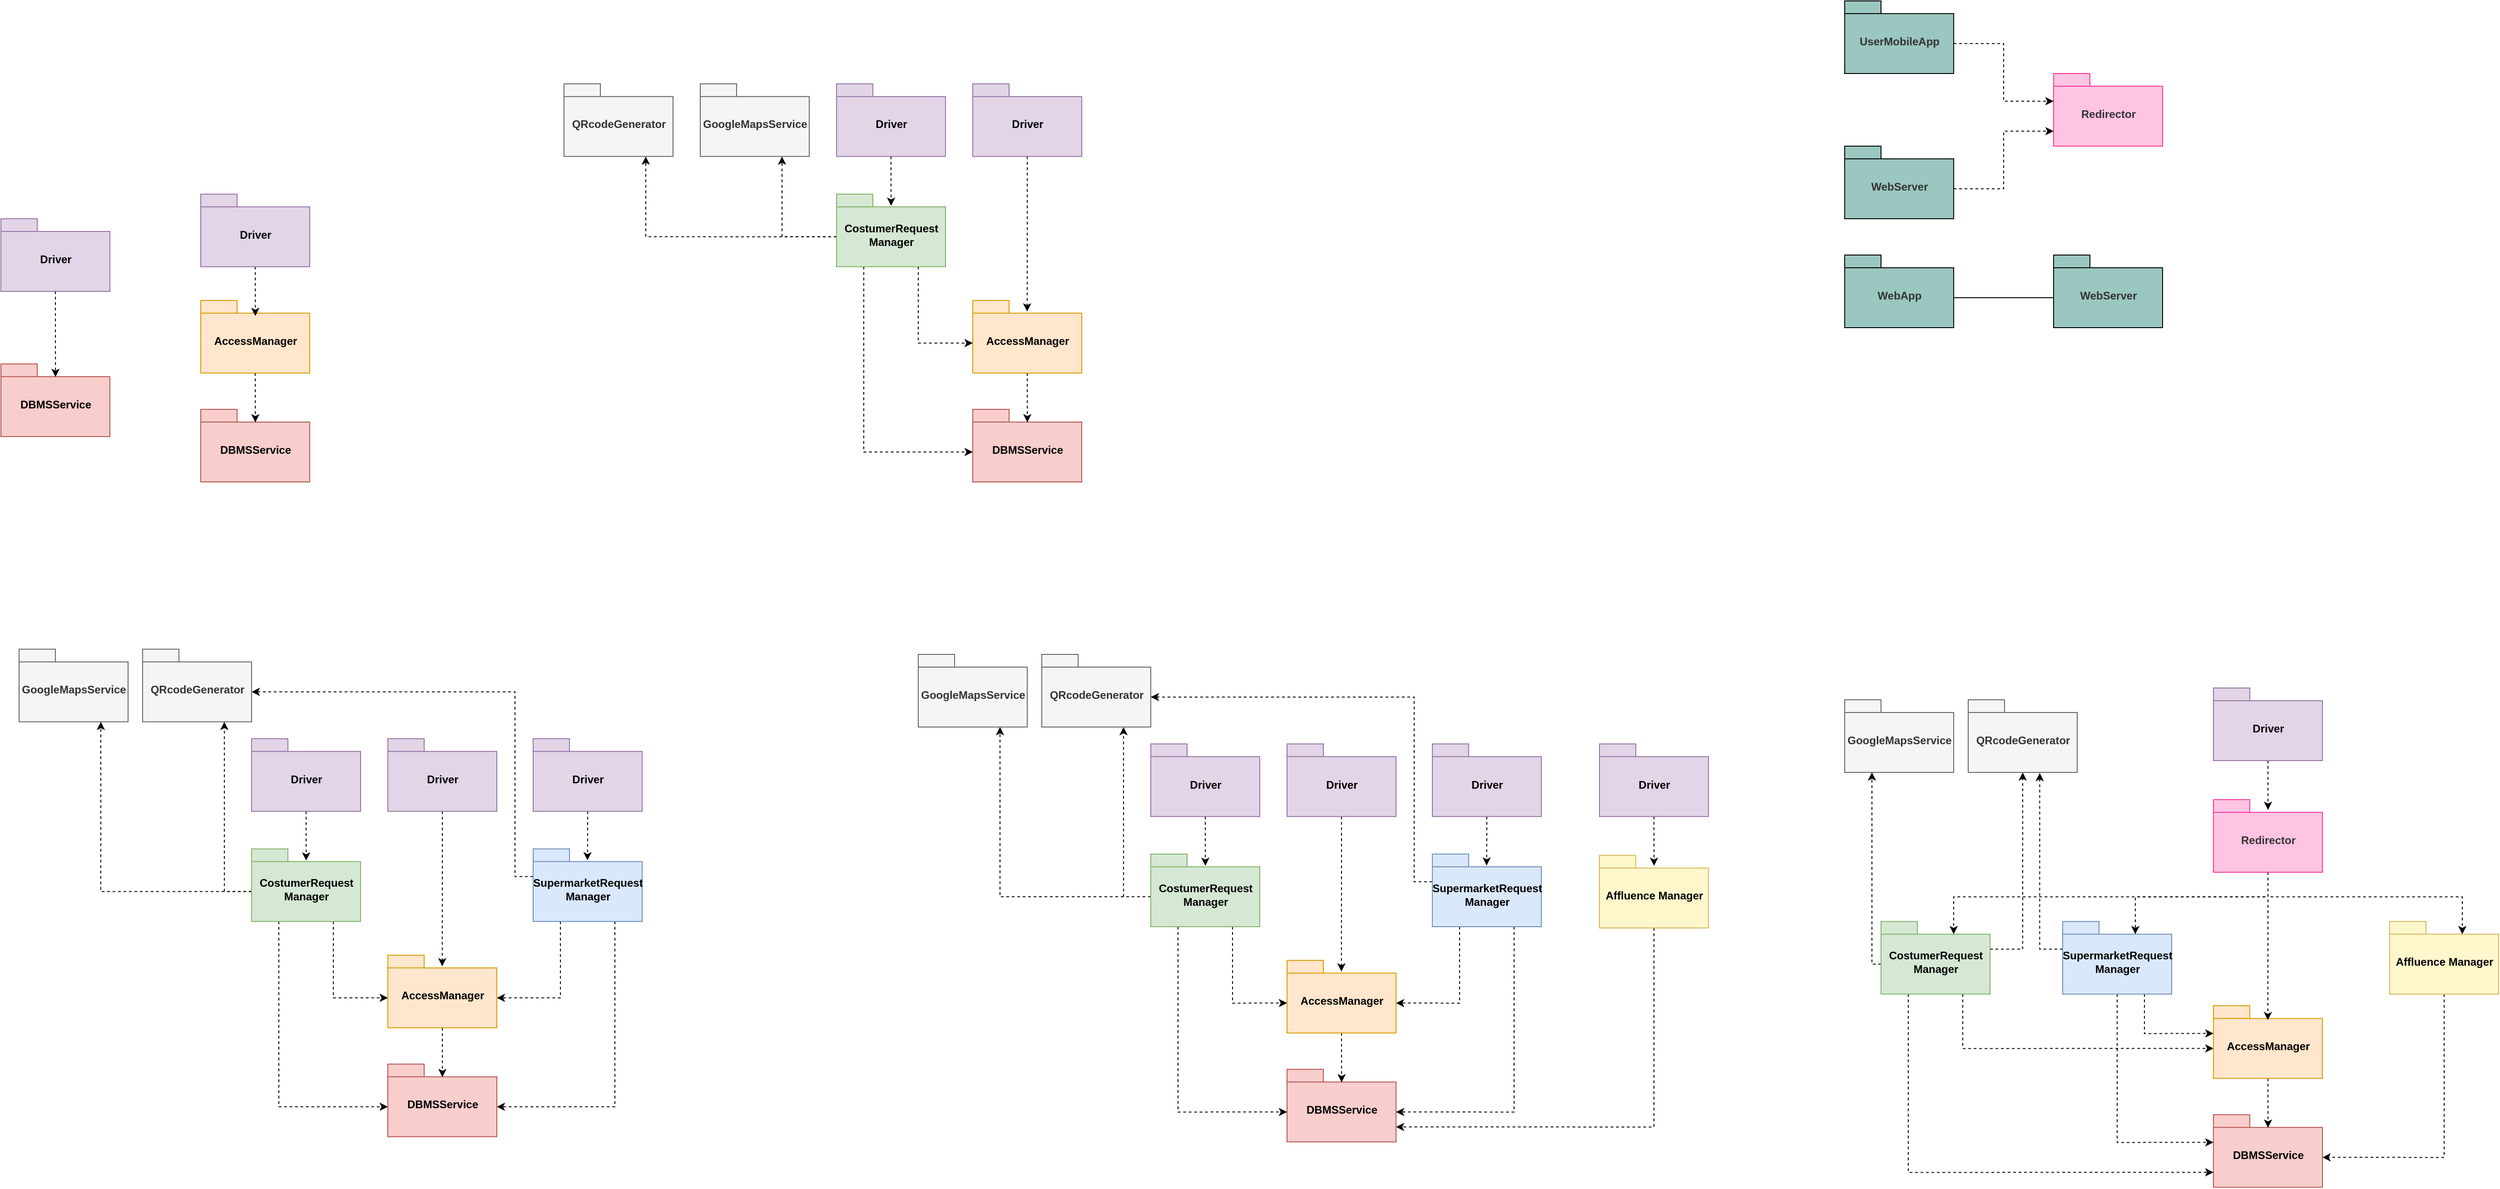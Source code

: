 <mxfile version="14.1.1" type="onedrive"><diagram id="ttLdb3v4LvWyRn3Yv7F-" name="Page-1"><mxGraphModel dx="1303" dy="1951" grid="1" gridSize="10" guides="1" tooltips="1" connect="1" arrows="1" fold="1" page="1" pageScale="1" pageWidth="827" pageHeight="1169" math="0" shadow="0"><root><mxCell id="0"/><mxCell id="1" parent="0"/><mxCell id="5z01zY3K4w5ofMoWlwJR-1" value="DBMSService" style="shape=folder;fontStyle=1;spacingTop=10;tabWidth=40;tabHeight=14;tabPosition=left;html=1;fillColor=#f8cecc;strokeColor=#b85450;" parent="1" vertex="1"><mxGeometry x="80" y="160" width="120" height="80" as="geometry"/></mxCell><mxCell id="5z01zY3K4w5ofMoWlwJR-4" style="edgeStyle=orthogonalEdgeStyle;rounded=0;orthogonalLoop=1;jettySize=auto;html=1;exitX=0.5;exitY=1;exitDx=0;exitDy=0;exitPerimeter=0;entryX=0.501;entryY=0.179;entryDx=0;entryDy=0;entryPerimeter=0;dashed=1;" parent="1" source="5z01zY3K4w5ofMoWlwJR-2" target="5z01zY3K4w5ofMoWlwJR-1" edge="1"><mxGeometry relative="1" as="geometry"/></mxCell><mxCell id="5z01zY3K4w5ofMoWlwJR-2" value="Driver" style="shape=folder;fontStyle=1;spacingTop=10;tabWidth=40;tabHeight=14;tabPosition=left;html=1;fillColor=#e1d5e7;strokeColor=#9673a6;" parent="1" vertex="1"><mxGeometry x="80" width="120" height="80" as="geometry"/></mxCell><mxCell id="5z01zY3K4w5ofMoWlwJR-5" value="DBMSService" style="shape=folder;fontStyle=1;spacingTop=10;tabWidth=40;tabHeight=14;tabPosition=left;html=1;fillColor=#f8cecc;strokeColor=#b85450;" parent="1" vertex="1"><mxGeometry x="300" y="210" width="120" height="80" as="geometry"/></mxCell><mxCell id="5z01zY3K4w5ofMoWlwJR-6" style="edgeStyle=orthogonalEdgeStyle;rounded=0;orthogonalLoop=1;jettySize=auto;html=1;exitX=0.5;exitY=1;exitDx=0;exitDy=0;exitPerimeter=0;entryX=0.501;entryY=0.179;entryDx=0;entryDy=0;entryPerimeter=0;dashed=1;" parent="1" source="5z01zY3K4w5ofMoWlwJR-7" target="5z01zY3K4w5ofMoWlwJR-5" edge="1"><mxGeometry relative="1" as="geometry"/></mxCell><mxCell id="5z01zY3K4w5ofMoWlwJR-7" value="AccessManager" style="shape=folder;fontStyle=1;spacingTop=10;tabWidth=40;tabHeight=14;tabPosition=left;html=1;fillColor=#ffe6cc;strokeColor=#d79b00;" parent="1" vertex="1"><mxGeometry x="300" y="90" width="120" height="80" as="geometry"/></mxCell><mxCell id="5z01zY3K4w5ofMoWlwJR-9" style="edgeStyle=orthogonalEdgeStyle;rounded=0;orthogonalLoop=1;jettySize=auto;html=1;exitX=0.5;exitY=1;exitDx=0;exitDy=0;exitPerimeter=0;entryX=0.501;entryY=0.179;entryDx=0;entryDy=0;entryPerimeter=0;dashed=1;" parent="1" source="5z01zY3K4w5ofMoWlwJR-10" edge="1"><mxGeometry relative="1" as="geometry"><mxPoint x="360.12" y="107.16" as="targetPoint"/></mxGeometry></mxCell><mxCell id="5z01zY3K4w5ofMoWlwJR-10" value="Driver" style="shape=folder;fontStyle=1;spacingTop=10;tabWidth=40;tabHeight=14;tabPosition=left;html=1;fillColor=#e1d5e7;strokeColor=#9673a6;" parent="1" vertex="1"><mxGeometry x="300" y="-27.16" width="120" height="80" as="geometry"/></mxCell><mxCell id="5z01zY3K4w5ofMoWlwJR-11" value="DBMSService" style="shape=folder;fontStyle=1;spacingTop=10;tabWidth=40;tabHeight=14;tabPosition=left;html=1;fillColor=#f8cecc;strokeColor=#b85450;" parent="1" vertex="1"><mxGeometry x="1150" y="210" width="120" height="80" as="geometry"/></mxCell><mxCell id="5z01zY3K4w5ofMoWlwJR-12" style="edgeStyle=orthogonalEdgeStyle;rounded=0;orthogonalLoop=1;jettySize=auto;html=1;exitX=0.5;exitY=1;exitDx=0;exitDy=0;exitPerimeter=0;entryX=0.501;entryY=0.179;entryDx=0;entryDy=0;entryPerimeter=0;dashed=1;" parent="1" source="5z01zY3K4w5ofMoWlwJR-13" target="5z01zY3K4w5ofMoWlwJR-11" edge="1"><mxGeometry relative="1" as="geometry"/></mxCell><mxCell id="5z01zY3K4w5ofMoWlwJR-13" value="AccessManager" style="shape=folder;fontStyle=1;spacingTop=10;tabWidth=40;tabHeight=14;tabPosition=left;html=1;fillColor=#ffe6cc;strokeColor=#d79b00;" parent="1" vertex="1"><mxGeometry x="1150" y="90" width="120" height="80" as="geometry"/></mxCell><mxCell id="5z01zY3K4w5ofMoWlwJR-14" style="edgeStyle=orthogonalEdgeStyle;rounded=0;orthogonalLoop=1;jettySize=auto;html=1;exitX=0.5;exitY=1;exitDx=0;exitDy=0;exitPerimeter=0;entryX=0.501;entryY=0.179;entryDx=0;entryDy=0;entryPerimeter=0;dashed=1;" parent="1" source="5z01zY3K4w5ofMoWlwJR-15" edge="1"><mxGeometry relative="1" as="geometry"><mxPoint x="1060.12" y="-14.26" as="targetPoint"/></mxGeometry></mxCell><mxCell id="5z01zY3K4w5ofMoWlwJR-15" value="Driver" style="shape=folder;fontStyle=1;spacingTop=10;tabWidth=40;tabHeight=14;tabPosition=left;html=1;fillColor=#e1d5e7;strokeColor=#9673a6;" parent="1" vertex="1"><mxGeometry x="1000" y="-148.58" width="120" height="80" as="geometry"/></mxCell><mxCell id="5z01zY3K4w5ofMoWlwJR-21" style="edgeStyle=orthogonalEdgeStyle;rounded=0;orthogonalLoop=1;jettySize=auto;html=1;exitX=0.75;exitY=1;exitDx=0;exitDy=0;exitPerimeter=0;entryX=0;entryY=0;entryDx=0;entryDy=47;entryPerimeter=0;dashed=1;" parent="1" source="5z01zY3K4w5ofMoWlwJR-16" target="5z01zY3K4w5ofMoWlwJR-13" edge="1"><mxGeometry relative="1" as="geometry"/></mxCell><mxCell id="5z01zY3K4w5ofMoWlwJR-22" style="edgeStyle=orthogonalEdgeStyle;rounded=0;orthogonalLoop=1;jettySize=auto;html=1;exitX=0.25;exitY=1;exitDx=0;exitDy=0;exitPerimeter=0;entryX=0;entryY=0;entryDx=0;entryDy=47;entryPerimeter=0;dashed=1;" parent="1" source="5z01zY3K4w5ofMoWlwJR-16" target="5z01zY3K4w5ofMoWlwJR-11" edge="1"><mxGeometry relative="1" as="geometry"/></mxCell><mxCell id="5z01zY3K4w5ofMoWlwJR-84" style="edgeStyle=orthogonalEdgeStyle;rounded=0;orthogonalLoop=1;jettySize=auto;html=1;exitX=0;exitY=0;exitDx=0;exitDy=47;exitPerimeter=0;entryX=0.75;entryY=1;entryDx=0;entryDy=0;entryPerimeter=0;dashed=1;" parent="1" source="5z01zY3K4w5ofMoWlwJR-16" target="5z01zY3K4w5ofMoWlwJR-83" edge="1"><mxGeometry relative="1" as="geometry"/></mxCell><mxCell id="rkw9P7BW7dGPmh7UZ1Ql-2" style="edgeStyle=orthogonalEdgeStyle;rounded=0;orthogonalLoop=1;jettySize=auto;html=1;exitX=0;exitY=0;exitDx=0;exitDy=47;exitPerimeter=0;entryX=0.75;entryY=1;entryDx=0;entryDy=0;entryPerimeter=0;dashed=1;" edge="1" parent="1" source="5z01zY3K4w5ofMoWlwJR-16" target="rkw9P7BW7dGPmh7UZ1Ql-1"><mxGeometry relative="1" as="geometry"/></mxCell><mxCell id="5z01zY3K4w5ofMoWlwJR-16" value="CostumerRequest&lt;br&gt;Manager" style="shape=folder;fontStyle=1;spacingTop=10;tabWidth=40;tabHeight=14;tabPosition=left;html=1;fillColor=#d5e8d4;strokeColor=#82b366;" parent="1" vertex="1"><mxGeometry x="1000" y="-27.16" width="120" height="80" as="geometry"/></mxCell><mxCell id="5z01zY3K4w5ofMoWlwJR-55" style="edgeStyle=orthogonalEdgeStyle;rounded=0;orthogonalLoop=1;jettySize=auto;html=1;exitX=0.5;exitY=1;exitDx=0;exitDy=0;exitPerimeter=0;dashed=1;entryX=0.499;entryY=0.153;entryDx=0;entryDy=0;entryPerimeter=0;" parent="1" source="5z01zY3K4w5ofMoWlwJR-56" target="5z01zY3K4w5ofMoWlwJR-13" edge="1"><mxGeometry relative="1" as="geometry"><mxPoint x="1209" y="104.42" as="targetPoint"/></mxGeometry></mxCell><mxCell id="5z01zY3K4w5ofMoWlwJR-56" value="Driver" style="shape=folder;fontStyle=1;spacingTop=10;tabWidth=40;tabHeight=14;tabPosition=left;html=1;fillColor=#e1d5e7;strokeColor=#9673a6;" parent="1" vertex="1"><mxGeometry x="1150" y="-148.58" width="120" height="80" as="geometry"/></mxCell><mxCell id="5z01zY3K4w5ofMoWlwJR-83" value="GoogleMapsService" style="shape=folder;fontStyle=1;spacingTop=10;tabWidth=40;tabHeight=14;tabPosition=left;html=1;fillColor=#f5f5f5;strokeColor=#666666;fontColor=#333333;" parent="1" vertex="1"><mxGeometry x="850" y="-148.58" width="120" height="80" as="geometry"/></mxCell><mxCell id="rkw9P7BW7dGPmh7UZ1Ql-1" value="QRcodeGenerator" style="shape=folder;fontStyle=1;spacingTop=10;tabWidth=40;tabHeight=14;tabPosition=left;html=1;fillColor=#f5f5f5;strokeColor=#666666;fontColor=#333333;" vertex="1" parent="1"><mxGeometry x="700" y="-148.58" width="120" height="80" as="geometry"/></mxCell><mxCell id="rkw9P7BW7dGPmh7UZ1Ql-29" value="DBMSService" style="shape=folder;fontStyle=1;spacingTop=10;tabWidth=40;tabHeight=14;tabPosition=left;html=1;fillColor=#f8cecc;strokeColor=#b85450;" vertex="1" parent="1"><mxGeometry x="506" y="931.42" width="120" height="80" as="geometry"/></mxCell><mxCell id="rkw9P7BW7dGPmh7UZ1Ql-30" style="edgeStyle=orthogonalEdgeStyle;rounded=0;orthogonalLoop=1;jettySize=auto;html=1;exitX=0.5;exitY=1;exitDx=0;exitDy=0;exitPerimeter=0;entryX=0.501;entryY=0.179;entryDx=0;entryDy=0;entryPerimeter=0;dashed=1;" edge="1" parent="1" source="rkw9P7BW7dGPmh7UZ1Ql-31" target="rkw9P7BW7dGPmh7UZ1Ql-29"><mxGeometry relative="1" as="geometry"/></mxCell><mxCell id="rkw9P7BW7dGPmh7UZ1Ql-31" value="AccessManager" style="shape=folder;fontStyle=1;spacingTop=10;tabWidth=40;tabHeight=14;tabPosition=left;html=1;fillColor=#ffe6cc;strokeColor=#d79b00;" vertex="1" parent="1"><mxGeometry x="506" y="811.42" width="120" height="80" as="geometry"/></mxCell><mxCell id="rkw9P7BW7dGPmh7UZ1Ql-32" style="edgeStyle=orthogonalEdgeStyle;rounded=0;orthogonalLoop=1;jettySize=auto;html=1;exitX=0.5;exitY=1;exitDx=0;exitDy=0;exitPerimeter=0;entryX=0.501;entryY=0.179;entryDx=0;entryDy=0;entryPerimeter=0;dashed=1;" edge="1" parent="1" source="rkw9P7BW7dGPmh7UZ1Ql-33"><mxGeometry relative="1" as="geometry"><mxPoint x="416.12" y="707.16" as="targetPoint"/></mxGeometry></mxCell><mxCell id="rkw9P7BW7dGPmh7UZ1Ql-33" value="Driver" style="shape=folder;fontStyle=1;spacingTop=10;tabWidth=40;tabHeight=14;tabPosition=left;html=1;fillColor=#e1d5e7;strokeColor=#9673a6;" vertex="1" parent="1"><mxGeometry x="356" y="572.84" width="120" height="80" as="geometry"/></mxCell><mxCell id="rkw9P7BW7dGPmh7UZ1Ql-34" style="edgeStyle=orthogonalEdgeStyle;rounded=0;orthogonalLoop=1;jettySize=auto;html=1;exitX=0.75;exitY=1;exitDx=0;exitDy=0;exitPerimeter=0;entryX=0;entryY=0;entryDx=0;entryDy=47;entryPerimeter=0;dashed=1;" edge="1" parent="1" source="rkw9P7BW7dGPmh7UZ1Ql-38" target="rkw9P7BW7dGPmh7UZ1Ql-31"><mxGeometry relative="1" as="geometry"/></mxCell><mxCell id="rkw9P7BW7dGPmh7UZ1Ql-35" style="edgeStyle=orthogonalEdgeStyle;rounded=0;orthogonalLoop=1;jettySize=auto;html=1;exitX=0.25;exitY=1;exitDx=0;exitDy=0;exitPerimeter=0;entryX=0;entryY=0;entryDx=0;entryDy=47;entryPerimeter=0;dashed=1;" edge="1" parent="1" source="rkw9P7BW7dGPmh7UZ1Ql-38" target="rkw9P7BW7dGPmh7UZ1Ql-29"><mxGeometry relative="1" as="geometry"/></mxCell><mxCell id="rkw9P7BW7dGPmh7UZ1Ql-36" style="edgeStyle=orthogonalEdgeStyle;rounded=0;orthogonalLoop=1;jettySize=auto;html=1;exitX=0;exitY=0;exitDx=0;exitDy=47;exitPerimeter=0;entryX=0.75;entryY=1;entryDx=0;entryDy=0;entryPerimeter=0;dashed=1;" edge="1" parent="1" source="rkw9P7BW7dGPmh7UZ1Ql-38" target="rkw9P7BW7dGPmh7UZ1Ql-41"><mxGeometry relative="1" as="geometry"/></mxCell><mxCell id="rkw9P7BW7dGPmh7UZ1Ql-37" style="edgeStyle=orthogonalEdgeStyle;rounded=0;orthogonalLoop=1;jettySize=auto;html=1;exitX=0;exitY=0;exitDx=0;exitDy=47;exitPerimeter=0;entryX=0.75;entryY=1;entryDx=0;entryDy=0;entryPerimeter=0;dashed=1;" edge="1" parent="1" source="rkw9P7BW7dGPmh7UZ1Ql-38" target="rkw9P7BW7dGPmh7UZ1Ql-42"><mxGeometry relative="1" as="geometry"/></mxCell><mxCell id="rkw9P7BW7dGPmh7UZ1Ql-38" value="CostumerRequest&lt;br&gt;Manager" style="shape=folder;fontStyle=1;spacingTop=10;tabWidth=40;tabHeight=14;tabPosition=left;html=1;fillColor=#d5e8d4;strokeColor=#82b366;" vertex="1" parent="1"><mxGeometry x="356" y="694.26" width="120" height="80" as="geometry"/></mxCell><mxCell id="rkw9P7BW7dGPmh7UZ1Ql-39" style="edgeStyle=orthogonalEdgeStyle;rounded=0;orthogonalLoop=1;jettySize=auto;html=1;exitX=0.5;exitY=1;exitDx=0;exitDy=0;exitPerimeter=0;dashed=1;entryX=0.499;entryY=0.153;entryDx=0;entryDy=0;entryPerimeter=0;" edge="1" parent="1" source="rkw9P7BW7dGPmh7UZ1Ql-40" target="rkw9P7BW7dGPmh7UZ1Ql-31"><mxGeometry relative="1" as="geometry"><mxPoint x="565" y="825.84" as="targetPoint"/></mxGeometry></mxCell><mxCell id="rkw9P7BW7dGPmh7UZ1Ql-40" value="Driver" style="shape=folder;fontStyle=1;spacingTop=10;tabWidth=40;tabHeight=14;tabPosition=left;html=1;fillColor=#e1d5e7;strokeColor=#9673a6;" vertex="1" parent="1"><mxGeometry x="506" y="572.84" width="120" height="80" as="geometry"/></mxCell><mxCell id="rkw9P7BW7dGPmh7UZ1Ql-41" value="GoogleMapsService" style="shape=folder;fontStyle=1;spacingTop=10;tabWidth=40;tabHeight=14;tabPosition=left;html=1;fillColor=#f5f5f5;strokeColor=#666666;fontColor=#333333;" vertex="1" parent="1"><mxGeometry x="100" y="474.26" width="120" height="80" as="geometry"/></mxCell><mxCell id="rkw9P7BW7dGPmh7UZ1Ql-42" value="QRcodeGenerator" style="shape=folder;fontStyle=1;spacingTop=10;tabWidth=40;tabHeight=14;tabPosition=left;html=1;fillColor=#f5f5f5;strokeColor=#666666;fontColor=#333333;" vertex="1" parent="1"><mxGeometry x="236" y="474.26" width="120" height="80" as="geometry"/></mxCell><mxCell id="rkw9P7BW7dGPmh7UZ1Ql-43" style="edgeStyle=orthogonalEdgeStyle;rounded=0;orthogonalLoop=1;jettySize=auto;html=1;exitX=0.25;exitY=1;exitDx=0;exitDy=0;exitPerimeter=0;entryX=0;entryY=0;entryDx=120;entryDy=47;entryPerimeter=0;dashed=1;" edge="1" parent="1" source="rkw9P7BW7dGPmh7UZ1Ql-47"><mxGeometry relative="1" as="geometry"><mxPoint x="626" y="858.42" as="targetPoint"/><Array as="points"><mxPoint x="696" y="858.84"/></Array></mxGeometry></mxCell><mxCell id="rkw9P7BW7dGPmh7UZ1Ql-44" style="edgeStyle=orthogonalEdgeStyle;rounded=0;orthogonalLoop=1;jettySize=auto;html=1;exitX=0.75;exitY=1;exitDx=0;exitDy=0;exitPerimeter=0;entryX=0;entryY=0;entryDx=120;entryDy=47;entryPerimeter=0;dashed=1;" edge="1" parent="1" source="rkw9P7BW7dGPmh7UZ1Ql-47"><mxGeometry relative="1" as="geometry"><mxPoint x="626" y="978.42" as="targetPoint"/><Array as="points"><mxPoint x="756" y="978.42"/></Array></mxGeometry></mxCell><mxCell id="rkw9P7BW7dGPmh7UZ1Ql-45" style="edgeStyle=orthogonalEdgeStyle;rounded=0;orthogonalLoop=1;jettySize=auto;html=1;exitX=0;exitY=0;exitDx=0;exitDy=30.5;exitPerimeter=0;entryX=0;entryY=0;entryDx=120;entryDy=47;entryPerimeter=0;dashed=1;" edge="1" parent="1" source="rkw9P7BW7dGPmh7UZ1Ql-47" target="rkw9P7BW7dGPmh7UZ1Ql-42"><mxGeometry relative="1" as="geometry"><Array as="points"><mxPoint x="646" y="724.84"/><mxPoint x="646" y="521.84"/></Array></mxGeometry></mxCell><mxCell id="rkw9P7BW7dGPmh7UZ1Ql-47" value="SupermarketRequest&lt;br&gt;Manager" style="shape=folder;fontStyle=1;spacingTop=10;tabWidth=40;tabHeight=14;tabPosition=left;html=1;fillColor=#dae8fc;strokeColor=#6c8ebf;" vertex="1" parent="1"><mxGeometry x="666" y="694.26" width="120" height="80" as="geometry"/></mxCell><mxCell id="rkw9P7BW7dGPmh7UZ1Ql-48" style="edgeStyle=orthogonalEdgeStyle;rounded=0;orthogonalLoop=1;jettySize=auto;html=1;exitX=0.5;exitY=1;exitDx=0;exitDy=0;exitPerimeter=0;entryX=0.498;entryY=0.158;entryDx=0;entryDy=0;entryPerimeter=0;dashed=1;" edge="1" parent="1" source="rkw9P7BW7dGPmh7UZ1Ql-49" target="rkw9P7BW7dGPmh7UZ1Ql-47"><mxGeometry relative="1" as="geometry"/></mxCell><mxCell id="rkw9P7BW7dGPmh7UZ1Ql-49" value="Driver" style="shape=folder;fontStyle=1;spacingTop=10;tabWidth=40;tabHeight=14;tabPosition=left;html=1;fillColor=#e1d5e7;strokeColor=#9673a6;" vertex="1" parent="1"><mxGeometry x="666" y="572.84" width="120" height="80" as="geometry"/></mxCell><mxCell id="rkw9P7BW7dGPmh7UZ1Ql-85" style="edgeStyle=orthogonalEdgeStyle;rounded=0;orthogonalLoop=1;jettySize=auto;html=1;exitX=0.5;exitY=1;exitDx=0;exitDy=0;exitPerimeter=0;entryX=0;entryY=0;entryDx=120;entryDy=63.5;entryPerimeter=0;dashed=1;" edge="1" parent="1" source="rkw9P7BW7dGPmh7UZ1Ql-86" target="rkw9P7BW7dGPmh7UZ1Ql-89"><mxGeometry relative="1" as="geometry"><mxPoint x="1450.0" y="459.24" as="targetPoint"/></mxGeometry></mxCell><mxCell id="rkw9P7BW7dGPmh7UZ1Ql-86" value="Affluence Manager" style="shape=folder;fontStyle=1;spacingTop=10;tabWidth=40;tabHeight=14;tabPosition=left;html=1;strokeColor=#d6b656;fillColor=#FFF7CC;" vertex="1" parent="1"><mxGeometry x="1840" y="701.42" width="120" height="80" as="geometry"/></mxCell><mxCell id="rkw9P7BW7dGPmh7UZ1Ql-87" style="edgeStyle=orthogonalEdgeStyle;rounded=0;orthogonalLoop=1;jettySize=auto;html=1;exitX=0.5;exitY=1;exitDx=0;exitDy=0;exitPerimeter=0;entryX=0.501;entryY=0.179;entryDx=0;entryDy=0;entryPerimeter=0;dashed=1;" edge="1" parent="1" source="rkw9P7BW7dGPmh7UZ1Ql-88"><mxGeometry relative="1" as="geometry"><mxPoint x="1900.12" y="712.9" as="targetPoint"/></mxGeometry></mxCell><mxCell id="rkw9P7BW7dGPmh7UZ1Ql-88" value="Driver" style="shape=folder;fontStyle=1;spacingTop=10;tabWidth=40;tabHeight=14;tabPosition=left;html=1;fillColor=#e1d5e7;strokeColor=#9673a6;" vertex="1" parent="1"><mxGeometry x="1840" y="578.58" width="120" height="80" as="geometry"/></mxCell><mxCell id="rkw9P7BW7dGPmh7UZ1Ql-89" value="DBMSService" style="shape=folder;fontStyle=1;spacingTop=10;tabWidth=40;tabHeight=14;tabPosition=left;html=1;fillColor=#f8cecc;strokeColor=#b85450;" vertex="1" parent="1"><mxGeometry x="1496" y="937.16" width="120" height="80" as="geometry"/></mxCell><mxCell id="rkw9P7BW7dGPmh7UZ1Ql-90" style="edgeStyle=orthogonalEdgeStyle;rounded=0;orthogonalLoop=1;jettySize=auto;html=1;exitX=0.5;exitY=1;exitDx=0;exitDy=0;exitPerimeter=0;entryX=0.501;entryY=0.179;entryDx=0;entryDy=0;entryPerimeter=0;dashed=1;" edge="1" parent="1" source="rkw9P7BW7dGPmh7UZ1Ql-91" target="rkw9P7BW7dGPmh7UZ1Ql-89"><mxGeometry relative="1" as="geometry"/></mxCell><mxCell id="rkw9P7BW7dGPmh7UZ1Ql-91" value="AccessManager" style="shape=folder;fontStyle=1;spacingTop=10;tabWidth=40;tabHeight=14;tabPosition=left;html=1;fillColor=#ffe6cc;strokeColor=#d79b00;" vertex="1" parent="1"><mxGeometry x="1496" y="817.16" width="120" height="80" as="geometry"/></mxCell><mxCell id="rkw9P7BW7dGPmh7UZ1Ql-92" style="edgeStyle=orthogonalEdgeStyle;rounded=0;orthogonalLoop=1;jettySize=auto;html=1;exitX=0.5;exitY=1;exitDx=0;exitDy=0;exitPerimeter=0;entryX=0.501;entryY=0.179;entryDx=0;entryDy=0;entryPerimeter=0;dashed=1;" edge="1" parent="1" source="rkw9P7BW7dGPmh7UZ1Ql-93"><mxGeometry relative="1" as="geometry"><mxPoint x="1406.12" y="712.9" as="targetPoint"/></mxGeometry></mxCell><mxCell id="rkw9P7BW7dGPmh7UZ1Ql-93" value="Driver" style="shape=folder;fontStyle=1;spacingTop=10;tabWidth=40;tabHeight=14;tabPosition=left;html=1;fillColor=#e1d5e7;strokeColor=#9673a6;" vertex="1" parent="1"><mxGeometry x="1346" y="578.58" width="120" height="80" as="geometry"/></mxCell><mxCell id="rkw9P7BW7dGPmh7UZ1Ql-94" style="edgeStyle=orthogonalEdgeStyle;rounded=0;orthogonalLoop=1;jettySize=auto;html=1;exitX=0.75;exitY=1;exitDx=0;exitDy=0;exitPerimeter=0;entryX=0;entryY=0;entryDx=0;entryDy=47;entryPerimeter=0;dashed=1;" edge="1" parent="1" source="rkw9P7BW7dGPmh7UZ1Ql-98" target="rkw9P7BW7dGPmh7UZ1Ql-91"><mxGeometry relative="1" as="geometry"/></mxCell><mxCell id="rkw9P7BW7dGPmh7UZ1Ql-95" style="edgeStyle=orthogonalEdgeStyle;rounded=0;orthogonalLoop=1;jettySize=auto;html=1;exitX=0.25;exitY=1;exitDx=0;exitDy=0;exitPerimeter=0;entryX=0;entryY=0;entryDx=0;entryDy=47;entryPerimeter=0;dashed=1;" edge="1" parent="1" source="rkw9P7BW7dGPmh7UZ1Ql-98" target="rkw9P7BW7dGPmh7UZ1Ql-89"><mxGeometry relative="1" as="geometry"/></mxCell><mxCell id="rkw9P7BW7dGPmh7UZ1Ql-96" style="edgeStyle=orthogonalEdgeStyle;rounded=0;orthogonalLoop=1;jettySize=auto;html=1;exitX=0;exitY=0;exitDx=0;exitDy=47;exitPerimeter=0;entryX=0.75;entryY=1;entryDx=0;entryDy=0;entryPerimeter=0;dashed=1;" edge="1" parent="1" source="rkw9P7BW7dGPmh7UZ1Ql-98" target="rkw9P7BW7dGPmh7UZ1Ql-101"><mxGeometry relative="1" as="geometry"/></mxCell><mxCell id="rkw9P7BW7dGPmh7UZ1Ql-97" style="edgeStyle=orthogonalEdgeStyle;rounded=0;orthogonalLoop=1;jettySize=auto;html=1;exitX=0;exitY=0;exitDx=0;exitDy=47;exitPerimeter=0;entryX=0.75;entryY=1;entryDx=0;entryDy=0;entryPerimeter=0;dashed=1;" edge="1" parent="1" source="rkw9P7BW7dGPmh7UZ1Ql-98" target="rkw9P7BW7dGPmh7UZ1Ql-102"><mxGeometry relative="1" as="geometry"/></mxCell><mxCell id="rkw9P7BW7dGPmh7UZ1Ql-98" value="CostumerRequest&lt;br&gt;Manager" style="shape=folder;fontStyle=1;spacingTop=10;tabWidth=40;tabHeight=14;tabPosition=left;html=1;fillColor=#d5e8d4;strokeColor=#82b366;" vertex="1" parent="1"><mxGeometry x="1346" y="700" width="120" height="80" as="geometry"/></mxCell><mxCell id="rkw9P7BW7dGPmh7UZ1Ql-99" style="edgeStyle=orthogonalEdgeStyle;rounded=0;orthogonalLoop=1;jettySize=auto;html=1;exitX=0.5;exitY=1;exitDx=0;exitDy=0;exitPerimeter=0;dashed=1;entryX=0.499;entryY=0.153;entryDx=0;entryDy=0;entryPerimeter=0;" edge="1" parent="1" source="rkw9P7BW7dGPmh7UZ1Ql-100" target="rkw9P7BW7dGPmh7UZ1Ql-91"><mxGeometry relative="1" as="geometry"><mxPoint x="1555" y="831.58" as="targetPoint"/></mxGeometry></mxCell><mxCell id="rkw9P7BW7dGPmh7UZ1Ql-100" value="Driver" style="shape=folder;fontStyle=1;spacingTop=10;tabWidth=40;tabHeight=14;tabPosition=left;html=1;fillColor=#e1d5e7;strokeColor=#9673a6;" vertex="1" parent="1"><mxGeometry x="1496" y="578.58" width="120" height="80" as="geometry"/></mxCell><mxCell id="rkw9P7BW7dGPmh7UZ1Ql-101" value="GoogleMapsService" style="shape=folder;fontStyle=1;spacingTop=10;tabWidth=40;tabHeight=14;tabPosition=left;html=1;fillColor=#f5f5f5;strokeColor=#666666;fontColor=#333333;" vertex="1" parent="1"><mxGeometry x="1090" y="480.0" width="120" height="80" as="geometry"/></mxCell><mxCell id="rkw9P7BW7dGPmh7UZ1Ql-102" value="QRcodeGenerator" style="shape=folder;fontStyle=1;spacingTop=10;tabWidth=40;tabHeight=14;tabPosition=left;html=1;fillColor=#f5f5f5;strokeColor=#666666;fontColor=#333333;" vertex="1" parent="1"><mxGeometry x="1226" y="480" width="120" height="80" as="geometry"/></mxCell><mxCell id="rkw9P7BW7dGPmh7UZ1Ql-103" style="edgeStyle=orthogonalEdgeStyle;rounded=0;orthogonalLoop=1;jettySize=auto;html=1;exitX=0.25;exitY=1;exitDx=0;exitDy=0;exitPerimeter=0;entryX=0;entryY=0;entryDx=120;entryDy=47;entryPerimeter=0;dashed=1;" edge="1" parent="1" source="rkw9P7BW7dGPmh7UZ1Ql-106"><mxGeometry relative="1" as="geometry"><mxPoint x="1616" y="864.16" as="targetPoint"/><Array as="points"><mxPoint x="1686" y="864.58"/></Array></mxGeometry></mxCell><mxCell id="rkw9P7BW7dGPmh7UZ1Ql-104" style="edgeStyle=orthogonalEdgeStyle;rounded=0;orthogonalLoop=1;jettySize=auto;html=1;exitX=0.75;exitY=1;exitDx=0;exitDy=0;exitPerimeter=0;entryX=0;entryY=0;entryDx=120;entryDy=47;entryPerimeter=0;dashed=1;" edge="1" parent="1" source="rkw9P7BW7dGPmh7UZ1Ql-106"><mxGeometry relative="1" as="geometry"><mxPoint x="1616" y="984.16" as="targetPoint"/><Array as="points"><mxPoint x="1746" y="984.16"/></Array></mxGeometry></mxCell><mxCell id="rkw9P7BW7dGPmh7UZ1Ql-105" style="edgeStyle=orthogonalEdgeStyle;rounded=0;orthogonalLoop=1;jettySize=auto;html=1;exitX=0;exitY=0;exitDx=0;exitDy=30.5;exitPerimeter=0;entryX=0;entryY=0;entryDx=120;entryDy=47;entryPerimeter=0;dashed=1;" edge="1" parent="1" source="rkw9P7BW7dGPmh7UZ1Ql-106" target="rkw9P7BW7dGPmh7UZ1Ql-102"><mxGeometry relative="1" as="geometry"><Array as="points"><mxPoint x="1636" y="730.58"/><mxPoint x="1636" y="527.58"/></Array></mxGeometry></mxCell><mxCell id="rkw9P7BW7dGPmh7UZ1Ql-106" value="SupermarketRequest&lt;br&gt;Manager" style="shape=folder;fontStyle=1;spacingTop=10;tabWidth=40;tabHeight=14;tabPosition=left;html=1;fillColor=#dae8fc;strokeColor=#6c8ebf;" vertex="1" parent="1"><mxGeometry x="1656" y="700.0" width="120" height="80" as="geometry"/></mxCell><mxCell id="rkw9P7BW7dGPmh7UZ1Ql-107" style="edgeStyle=orthogonalEdgeStyle;rounded=0;orthogonalLoop=1;jettySize=auto;html=1;exitX=0.5;exitY=1;exitDx=0;exitDy=0;exitPerimeter=0;entryX=0.498;entryY=0.158;entryDx=0;entryDy=0;entryPerimeter=0;dashed=1;" edge="1" parent="1" source="rkw9P7BW7dGPmh7UZ1Ql-108" target="rkw9P7BW7dGPmh7UZ1Ql-106"><mxGeometry relative="1" as="geometry"/></mxCell><mxCell id="rkw9P7BW7dGPmh7UZ1Ql-108" value="Driver" style="shape=folder;fontStyle=1;spacingTop=10;tabWidth=40;tabHeight=14;tabPosition=left;html=1;fillColor=#e1d5e7;strokeColor=#9673a6;" vertex="1" parent="1"><mxGeometry x="1656" y="578.58" width="120" height="80" as="geometry"/></mxCell><mxCell id="rkw9P7BW7dGPmh7UZ1Ql-109" style="edgeStyle=orthogonalEdgeStyle;rounded=0;orthogonalLoop=1;jettySize=auto;html=1;exitX=0.5;exitY=1;exitDx=0;exitDy=0;exitPerimeter=0;entryX=0;entryY=0;entryDx=120;entryDy=47;entryPerimeter=0;dashed=1;" edge="1" parent="1" source="rkw9P7BW7dGPmh7UZ1Ql-110" target="rkw9P7BW7dGPmh7UZ1Ql-113"><mxGeometry relative="1" as="geometry"><mxPoint x="2470.0" y="509.24" as="targetPoint"/></mxGeometry></mxCell><mxCell id="rkw9P7BW7dGPmh7UZ1Ql-110" value="Affluence Manager" style="shape=folder;fontStyle=1;spacingTop=10;tabWidth=40;tabHeight=14;tabPosition=left;html=1;strokeColor=#d6b656;fillColor=#FFF7CC;" vertex="1" parent="1"><mxGeometry x="2710" y="774.26" width="120" height="80" as="geometry"/></mxCell><mxCell id="rkw9P7BW7dGPmh7UZ1Ql-113" value="DBMSService" style="shape=folder;fontStyle=1;spacingTop=10;tabWidth=40;tabHeight=14;tabPosition=left;html=1;fillColor=#f8cecc;strokeColor=#b85450;" vertex="1" parent="1"><mxGeometry x="2516" y="987.16" width="120" height="80" as="geometry"/></mxCell><mxCell id="rkw9P7BW7dGPmh7UZ1Ql-114" style="edgeStyle=orthogonalEdgeStyle;rounded=0;orthogonalLoop=1;jettySize=auto;html=1;exitX=0.5;exitY=1;exitDx=0;exitDy=0;exitPerimeter=0;entryX=0.501;entryY=0.179;entryDx=0;entryDy=0;entryPerimeter=0;dashed=1;" edge="1" parent="1" source="rkw9P7BW7dGPmh7UZ1Ql-115" target="rkw9P7BW7dGPmh7UZ1Ql-113"><mxGeometry relative="1" as="geometry"/></mxCell><mxCell id="rkw9P7BW7dGPmh7UZ1Ql-115" value="AccessManager" style="shape=folder;fontStyle=1;spacingTop=10;tabWidth=40;tabHeight=14;tabPosition=left;html=1;fillColor=#ffe6cc;strokeColor=#d79b00;" vertex="1" parent="1"><mxGeometry x="2516" y="867.16" width="120" height="80" as="geometry"/></mxCell><mxCell id="rkw9P7BW7dGPmh7UZ1Ql-118" style="edgeStyle=orthogonalEdgeStyle;rounded=0;orthogonalLoop=1;jettySize=auto;html=1;exitX=0.75;exitY=1;exitDx=0;exitDy=0;exitPerimeter=0;entryX=0;entryY=0;entryDx=0;entryDy=47;entryPerimeter=0;dashed=1;" edge="1" parent="1" source="rkw9P7BW7dGPmh7UZ1Ql-122" target="rkw9P7BW7dGPmh7UZ1Ql-115"><mxGeometry relative="1" as="geometry"/></mxCell><mxCell id="rkw9P7BW7dGPmh7UZ1Ql-119" style="edgeStyle=orthogonalEdgeStyle;rounded=0;orthogonalLoop=1;jettySize=auto;html=1;exitX=0.25;exitY=1;exitDx=0;exitDy=0;exitPerimeter=0;entryX=0;entryY=0;entryDx=0;entryDy=63.5;entryPerimeter=0;dashed=1;" edge="1" parent="1" source="rkw9P7BW7dGPmh7UZ1Ql-122" target="rkw9P7BW7dGPmh7UZ1Ql-113"><mxGeometry relative="1" as="geometry"/></mxCell><mxCell id="rkw9P7BW7dGPmh7UZ1Ql-134" style="edgeStyle=orthogonalEdgeStyle;rounded=0;orthogonalLoop=1;jettySize=auto;html=1;exitX=0;exitY=0;exitDx=0;exitDy=47;exitPerimeter=0;entryX=0.25;entryY=1;entryDx=0;entryDy=0;entryPerimeter=0;dashed=1;" edge="1" parent="1" source="rkw9P7BW7dGPmh7UZ1Ql-122" target="rkw9P7BW7dGPmh7UZ1Ql-125"><mxGeometry relative="1" as="geometry"><Array as="points"><mxPoint x="2140" y="821"/></Array></mxGeometry></mxCell><mxCell id="rkw9P7BW7dGPmh7UZ1Ql-136" style="edgeStyle=orthogonalEdgeStyle;rounded=0;orthogonalLoop=1;jettySize=auto;html=1;exitX=0;exitY=0;exitDx=120;exitDy=30.5;exitPerimeter=0;entryX=0.5;entryY=1;entryDx=0;entryDy=0;entryPerimeter=0;dashed=1;" edge="1" parent="1" source="rkw9P7BW7dGPmh7UZ1Ql-122" target="rkw9P7BW7dGPmh7UZ1Ql-126"><mxGeometry relative="1" as="geometry"/></mxCell><mxCell id="rkw9P7BW7dGPmh7UZ1Ql-122" value="CostumerRequest&lt;br&gt;Manager" style="shape=folder;fontStyle=1;spacingTop=10;tabWidth=40;tabHeight=14;tabPosition=left;html=1;fillColor=#d5e8d4;strokeColor=#82b366;" vertex="1" parent="1"><mxGeometry x="2150" y="774.26" width="120" height="80" as="geometry"/></mxCell><mxCell id="rkw9P7BW7dGPmh7UZ1Ql-125" value="GoogleMapsService" style="shape=folder;fontStyle=1;spacingTop=10;tabWidth=40;tabHeight=14;tabPosition=left;html=1;fillColor=#f5f5f5;strokeColor=#666666;fontColor=#333333;" vertex="1" parent="1"><mxGeometry x="2110" y="530" width="120" height="80" as="geometry"/></mxCell><mxCell id="rkw9P7BW7dGPmh7UZ1Ql-126" value="QRcodeGenerator" style="shape=folder;fontStyle=1;spacingTop=10;tabWidth=40;tabHeight=14;tabPosition=left;html=1;fillColor=#f5f5f5;strokeColor=#666666;fontColor=#333333;" vertex="1" parent="1"><mxGeometry x="2246" y="530" width="120" height="80" as="geometry"/></mxCell><mxCell id="rkw9P7BW7dGPmh7UZ1Ql-137" style="edgeStyle=orthogonalEdgeStyle;rounded=0;orthogonalLoop=1;jettySize=auto;html=1;exitX=0;exitY=0;exitDx=0;exitDy=30.5;exitPerimeter=0;entryX=0.656;entryY=1.008;entryDx=0;entryDy=0;entryPerimeter=0;dashed=1;" edge="1" parent="1" source="rkw9P7BW7dGPmh7UZ1Ql-130" target="rkw9P7BW7dGPmh7UZ1Ql-126"><mxGeometry relative="1" as="geometry"/></mxCell><mxCell id="rkw9P7BW7dGPmh7UZ1Ql-138" style="edgeStyle=orthogonalEdgeStyle;rounded=0;orthogonalLoop=1;jettySize=auto;html=1;exitX=0.5;exitY=1;exitDx=0;exitDy=0;exitPerimeter=0;entryX=0;entryY=0;entryDx=0;entryDy=30.5;entryPerimeter=0;dashed=1;" edge="1" parent="1" source="rkw9P7BW7dGPmh7UZ1Ql-130" target="rkw9P7BW7dGPmh7UZ1Ql-113"><mxGeometry relative="1" as="geometry"/></mxCell><mxCell id="rkw9P7BW7dGPmh7UZ1Ql-139" style="edgeStyle=orthogonalEdgeStyle;rounded=0;orthogonalLoop=1;jettySize=auto;html=1;exitX=0.75;exitY=1;exitDx=0;exitDy=0;exitPerimeter=0;dashed=1;entryX=0;entryY=0;entryDx=0;entryDy=30.5;entryPerimeter=0;" edge="1" parent="1" source="rkw9P7BW7dGPmh7UZ1Ql-130" target="rkw9P7BW7dGPmh7UZ1Ql-115"><mxGeometry relative="1" as="geometry"><mxPoint x="2516" y="914" as="targetPoint"/><Array as="points"><mxPoint x="2440" y="898"/></Array></mxGeometry></mxCell><mxCell id="rkw9P7BW7dGPmh7UZ1Ql-130" value="SupermarketRequest&lt;br&gt;Manager" style="shape=folder;fontStyle=1;spacingTop=10;tabWidth=40;tabHeight=14;tabPosition=left;html=1;fillColor=#dae8fc;strokeColor=#6c8ebf;" vertex="1" parent="1"><mxGeometry x="2350" y="774.26" width="120" height="80" as="geometry"/></mxCell><mxCell id="rkw9P7BW7dGPmh7UZ1Ql-140" style="edgeStyle=orthogonalEdgeStyle;rounded=0;orthogonalLoop=1;jettySize=auto;html=1;exitX=0.5;exitY=1;exitDx=0;exitDy=0;exitPerimeter=0;entryX=0;entryY=0;entryDx=80;entryDy=14;entryPerimeter=0;dashed=1;" edge="1" parent="1" source="rkw9P7BW7dGPmh7UZ1Ql-133" target="rkw9P7BW7dGPmh7UZ1Ql-122"><mxGeometry relative="1" as="geometry"/></mxCell><mxCell id="rkw9P7BW7dGPmh7UZ1Ql-141" style="edgeStyle=orthogonalEdgeStyle;rounded=0;orthogonalLoop=1;jettySize=auto;html=1;exitX=0.5;exitY=1;exitDx=0;exitDy=0;exitPerimeter=0;entryX=0;entryY=0;entryDx=80;entryDy=14;entryPerimeter=0;dashed=1;" edge="1" parent="1" source="rkw9P7BW7dGPmh7UZ1Ql-133" target="rkw9P7BW7dGPmh7UZ1Ql-130"><mxGeometry relative="1" as="geometry"/></mxCell><mxCell id="rkw9P7BW7dGPmh7UZ1Ql-142" style="edgeStyle=orthogonalEdgeStyle;rounded=0;orthogonalLoop=1;jettySize=auto;html=1;exitX=0.5;exitY=1;exitDx=0;exitDy=0;exitPerimeter=0;entryX=0;entryY=0;entryDx=80;entryDy=14;entryPerimeter=0;dashed=1;" edge="1" parent="1" source="rkw9P7BW7dGPmh7UZ1Ql-133" target="rkw9P7BW7dGPmh7UZ1Ql-110"><mxGeometry relative="1" as="geometry"/></mxCell><mxCell id="rkw9P7BW7dGPmh7UZ1Ql-143" style="edgeStyle=orthogonalEdgeStyle;rounded=0;orthogonalLoop=1;jettySize=auto;html=1;exitX=0.5;exitY=1;exitDx=0;exitDy=0;exitPerimeter=0;entryX=0.499;entryY=0.197;entryDx=0;entryDy=0;entryPerimeter=0;dashed=1;" edge="1" parent="1" source="rkw9P7BW7dGPmh7UZ1Ql-133" target="rkw9P7BW7dGPmh7UZ1Ql-115"><mxGeometry relative="1" as="geometry"/></mxCell><mxCell id="rkw9P7BW7dGPmh7UZ1Ql-133" value="Redirector" style="shape=folder;fontStyle=1;spacingTop=10;tabWidth=40;tabHeight=14;tabPosition=left;html=1;fontColor=#333333;fillColor=#FFC4E2;strokeColor=#FF3399;" vertex="1" parent="1"><mxGeometry x="2516" y="640" width="120" height="80" as="geometry"/></mxCell><mxCell id="rkw9P7BW7dGPmh7UZ1Ql-145" style="edgeStyle=orthogonalEdgeStyle;rounded=0;orthogonalLoop=1;jettySize=auto;html=1;exitX=0.5;exitY=1;exitDx=0;exitDy=0;exitPerimeter=0;entryX=0.501;entryY=0.179;entryDx=0;entryDy=0;entryPerimeter=0;dashed=1;" edge="1" parent="1" source="rkw9P7BW7dGPmh7UZ1Ql-146"><mxGeometry relative="1" as="geometry"><mxPoint x="2576.12" y="651.32" as="targetPoint"/></mxGeometry></mxCell><mxCell id="rkw9P7BW7dGPmh7UZ1Ql-146" value="Driver" style="shape=folder;fontStyle=1;spacingTop=10;tabWidth=40;tabHeight=14;tabPosition=left;html=1;fillColor=#e1d5e7;strokeColor=#9673a6;" vertex="1" parent="1"><mxGeometry x="2516" y="517" width="120" height="80" as="geometry"/></mxCell><mxCell id="rkw9P7BW7dGPmh7UZ1Ql-147" value="Redirector" style="shape=folder;fontStyle=1;spacingTop=10;tabWidth=40;tabHeight=14;tabPosition=left;html=1;fontColor=#333333;fillColor=#FFC4E2;strokeColor=#FF3399;" vertex="1" parent="1"><mxGeometry x="2340" y="-160" width="120" height="80" as="geometry"/></mxCell><mxCell id="rkw9P7BW7dGPmh7UZ1Ql-151" style="edgeStyle=orthogonalEdgeStyle;rounded=0;orthogonalLoop=1;jettySize=auto;html=1;exitX=0;exitY=0;exitDx=120;exitDy=47;exitPerimeter=0;entryX=0;entryY=0;entryDx=0;entryDy=30.5;entryPerimeter=0;dashed=1;" edge="1" parent="1" source="rkw9P7BW7dGPmh7UZ1Ql-149" target="rkw9P7BW7dGPmh7UZ1Ql-147"><mxGeometry relative="1" as="geometry"/></mxCell><mxCell id="rkw9P7BW7dGPmh7UZ1Ql-149" value="UserMobileApp" style="shape=folder;fontStyle=1;spacingTop=10;tabWidth=40;tabHeight=14;tabPosition=left;html=1;fontColor=#333333;fillColor=#9AC7BF;" vertex="1" parent="1"><mxGeometry x="2110" y="-240" width="120" height="80" as="geometry"/></mxCell><mxCell id="rkw9P7BW7dGPmh7UZ1Ql-152" style="edgeStyle=orthogonalEdgeStyle;rounded=0;orthogonalLoop=1;jettySize=auto;html=1;exitX=0;exitY=0;exitDx=120;exitDy=47;exitPerimeter=0;entryX=0;entryY=0;entryDx=0;entryDy=63.5;entryPerimeter=0;dashed=1;" edge="1" parent="1" source="rkw9P7BW7dGPmh7UZ1Ql-150" target="rkw9P7BW7dGPmh7UZ1Ql-147"><mxGeometry relative="1" as="geometry"/></mxCell><mxCell id="rkw9P7BW7dGPmh7UZ1Ql-150" value="WebServer" style="shape=folder;fontStyle=1;spacingTop=10;tabWidth=40;tabHeight=14;tabPosition=left;html=1;fontColor=#333333;fillColor=#9AC7BF;" vertex="1" parent="1"><mxGeometry x="2110" y="-80" width="120" height="80" as="geometry"/></mxCell><mxCell id="rkw9P7BW7dGPmh7UZ1Ql-155" style="edgeStyle=orthogonalEdgeStyle;rounded=0;orthogonalLoop=1;jettySize=auto;html=1;exitX=0;exitY=0;exitDx=120;exitDy=47;exitPerimeter=0;entryX=0;entryY=0;entryDx=0;entryDy=47;entryPerimeter=0;endArrow=none;endFill=0;" edge="1" parent="1" source="rkw9P7BW7dGPmh7UZ1Ql-153" target="rkw9P7BW7dGPmh7UZ1Ql-154"><mxGeometry relative="1" as="geometry"/></mxCell><mxCell id="rkw9P7BW7dGPmh7UZ1Ql-153" value="WebApp" style="shape=folder;fontStyle=1;spacingTop=10;tabWidth=40;tabHeight=14;tabPosition=left;html=1;fontColor=#333333;fillColor=#9AC7BF;" vertex="1" parent="1"><mxGeometry x="2110" y="40" width="120" height="80" as="geometry"/></mxCell><mxCell id="rkw9P7BW7dGPmh7UZ1Ql-154" value="WebServer" style="shape=folder;fontStyle=1;spacingTop=10;tabWidth=40;tabHeight=14;tabPosition=left;html=1;fontColor=#333333;fillColor=#9AC7BF;" vertex="1" parent="1"><mxGeometry x="2340" y="40" width="120" height="80" as="geometry"/></mxCell></root></mxGraphModel></diagram></mxfile>